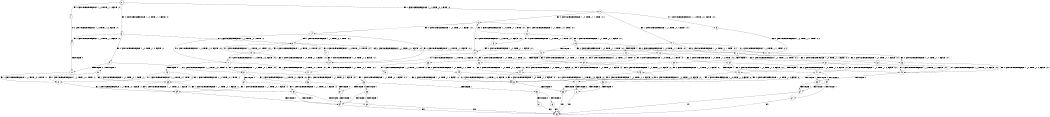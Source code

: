 digraph BCG {
size = "7, 10.5";
center = TRUE;
node [shape = circle];
0 [peripheries = 2];
0 -> 1 [label = "EX !0 !ATOMIC_EXCH_BRANCH (1, +0, TRUE, +1, 1, FALSE) !:0:"];
0 -> 2 [label = "EX !1 !ATOMIC_EXCH_BRANCH (1, +1, TRUE, +0, 1, TRUE) !:0:"];
0 -> 3 [label = "EX !0 !ATOMIC_EXCH_BRANCH (1, +0, TRUE, +1, 1, FALSE) !:0:"];
1 -> 4 [label = "EX !0 !ATOMIC_EXCH_BRANCH (1, +0, TRUE, +1, 2, FALSE) !:0:"];
2 -> 5 [label = "EX !1 !ATOMIC_EXCH_BRANCH (1, +1, TRUE, +0, 1, FALSE) !:0:1:"];
2 -> 6 [label = "EX !0 !ATOMIC_EXCH_BRANCH (1, +0, TRUE, +1, 1, TRUE) !:0:1:"];
2 -> 7 [label = "EX !1 !ATOMIC_EXCH_BRANCH (1, +1, TRUE, +0, 1, FALSE) !:0:1:"];
3 -> 4 [label = "EX !0 !ATOMIC_EXCH_BRANCH (1, +0, TRUE, +1, 2, FALSE) !:0:"];
3 -> 8 [label = "EX !1 !ATOMIC_EXCH_BRANCH (1, +1, TRUE, +0, 1, TRUE) !:0:"];
3 -> 9 [label = "EX !0 !ATOMIC_EXCH_BRANCH (1, +0, TRUE, +1, 2, FALSE) !:0:"];
4 -> 10 [label = "TERMINATE !0"];
5 -> 11 [label = "EX !0 !ATOMIC_EXCH_BRANCH (1, +0, TRUE, +1, 1, TRUE) !:0:1:"];
6 -> 12 [label = "EX !0 !ATOMIC_EXCH_BRANCH (1, +0, TRUE, +1, 1, FALSE) !:0:1:"];
6 -> 13 [label = "EX !1 !ATOMIC_EXCH_BRANCH (1, +1, TRUE, +0, 1, TRUE) !:0:1:"];
6 -> 14 [label = "EX !0 !ATOMIC_EXCH_BRANCH (1, +0, TRUE, +1, 1, FALSE) !:0:1:"];
7 -> 11 [label = "EX !0 !ATOMIC_EXCH_BRANCH (1, +0, TRUE, +1, 1, TRUE) !:0:1:"];
7 -> 15 [label = "TERMINATE !1"];
7 -> 16 [label = "EX !0 !ATOMIC_EXCH_BRANCH (1, +0, TRUE, +1, 1, TRUE) !:0:1:"];
8 -> 17 [label = "EX !0 !ATOMIC_EXCH_BRANCH (1, +0, TRUE, +1, 2, TRUE) !:0:1:"];
8 -> 18 [label = "EX !1 !ATOMIC_EXCH_BRANCH (1, +1, TRUE, +0, 1, FALSE) !:0:1:"];
8 -> 19 [label = "EX !0 !ATOMIC_EXCH_BRANCH (1, +0, TRUE, +1, 2, TRUE) !:0:1:"];
9 -> 10 [label = "TERMINATE !0"];
9 -> 20 [label = "TERMINATE !0"];
9 -> 21 [label = "EX !1 !ATOMIC_EXCH_BRANCH (1, +1, TRUE, +0, 1, TRUE) !:0:"];
10 -> 22 [label = "EX !1 !ATOMIC_EXCH_BRANCH (1, +1, TRUE, +0, 1, TRUE) !:1:"];
11 -> 23 [label = "EX !0 !ATOMIC_EXCH_BRANCH (1, +0, TRUE, +1, 1, FALSE) !:0:1:"];
12 -> 24 [label = "EX !0 !ATOMIC_EXCH_BRANCH (1, +0, TRUE, +1, 2, FALSE) !:0:1:"];
13 -> 25 [label = "EX !0 !ATOMIC_EXCH_BRANCH (1, +0, TRUE, +1, 1, TRUE) !:0:1:"];
13 -> 26 [label = "EX !1 !ATOMIC_EXCH_BRANCH (1, +1, TRUE, +0, 1, FALSE) !:0:1:"];
13 -> 6 [label = "EX !0 !ATOMIC_EXCH_BRANCH (1, +0, TRUE, +1, 1, TRUE) !:0:1:"];
14 -> 24 [label = "EX !0 !ATOMIC_EXCH_BRANCH (1, +0, TRUE, +1, 2, FALSE) !:0:1:"];
14 -> 8 [label = "EX !1 !ATOMIC_EXCH_BRANCH (1, +1, TRUE, +0, 1, TRUE) !:0:1:"];
14 -> 27 [label = "EX !0 !ATOMIC_EXCH_BRANCH (1, +0, TRUE, +1, 2, FALSE) !:0:1:"];
15 -> 28 [label = "EX !0 !ATOMIC_EXCH_BRANCH (1, +0, TRUE, +1, 1, TRUE) !:0:"];
15 -> 29 [label = "EX !0 !ATOMIC_EXCH_BRANCH (1, +0, TRUE, +1, 1, TRUE) !:0:"];
16 -> 23 [label = "EX !0 !ATOMIC_EXCH_BRANCH (1, +0, TRUE, +1, 1, FALSE) !:0:1:"];
16 -> 30 [label = "TERMINATE !1"];
16 -> 31 [label = "EX !0 !ATOMIC_EXCH_BRANCH (1, +0, TRUE, +1, 1, FALSE) !:0:1:"];
17 -> 24 [label = "EX !0 !ATOMIC_EXCH_BRANCH (1, +0, TRUE, +1, 2, FALSE) !:0:1:"];
18 -> 32 [label = "EX !0 !ATOMIC_EXCH_BRANCH (1, +0, TRUE, +1, 2, TRUE) !:0:1:"];
18 -> 33 [label = "TERMINATE !1"];
18 -> 34 [label = "EX !0 !ATOMIC_EXCH_BRANCH (1, +0, TRUE, +1, 2, TRUE) !:0:1:"];
19 -> 24 [label = "EX !0 !ATOMIC_EXCH_BRANCH (1, +0, TRUE, +1, 2, FALSE) !:0:1:"];
19 -> 8 [label = "EX !1 !ATOMIC_EXCH_BRANCH (1, +1, TRUE, +0, 1, TRUE) !:0:1:"];
19 -> 27 [label = "EX !0 !ATOMIC_EXCH_BRANCH (1, +0, TRUE, +1, 2, FALSE) !:0:1:"];
20 -> 22 [label = "EX !1 !ATOMIC_EXCH_BRANCH (1, +1, TRUE, +0, 1, TRUE) !:1:"];
20 -> 35 [label = "EX !1 !ATOMIC_EXCH_BRANCH (1, +1, TRUE, +0, 1, TRUE) !:1:"];
21 -> 36 [label = "EX !1 !ATOMIC_EXCH_BRANCH (1, +1, TRUE, +0, 1, FALSE) !:0:1:"];
21 -> 37 [label = "TERMINATE !0"];
21 -> 38 [label = "EX !1 !ATOMIC_EXCH_BRANCH (1, +1, TRUE, +0, 1, FALSE) !:0:1:"];
22 -> 39 [label = "EX !1 !ATOMIC_EXCH_BRANCH (1, +1, TRUE, +0, 1, FALSE) !:1:"];
23 -> 40 [label = "EX !0 !ATOMIC_EXCH_BRANCH (1, +0, TRUE, +1, 2, FALSE) !:0:1:"];
24 -> 41 [label = "EX !1 !ATOMIC_EXCH_BRANCH (1, +1, TRUE, +0, 1, TRUE) !:0:1:"];
25 -> 12 [label = "EX !0 !ATOMIC_EXCH_BRANCH (1, +0, TRUE, +1, 1, FALSE) !:0:1:"];
26 -> 11 [label = "EX !0 !ATOMIC_EXCH_BRANCH (1, +0, TRUE, +1, 1, TRUE) !:0:1:"];
26 -> 42 [label = "TERMINATE !1"];
26 -> 16 [label = "EX !0 !ATOMIC_EXCH_BRANCH (1, +0, TRUE, +1, 1, TRUE) !:0:1:"];
27 -> 41 [label = "EX !1 !ATOMIC_EXCH_BRANCH (1, +1, TRUE, +0, 1, TRUE) !:0:1:"];
27 -> 43 [label = "TERMINATE !0"];
27 -> 21 [label = "EX !1 !ATOMIC_EXCH_BRANCH (1, +1, TRUE, +0, 1, TRUE) !:0:1:"];
28 -> 44 [label = "EX !0 !ATOMIC_EXCH_BRANCH (1, +0, TRUE, +1, 1, FALSE) !:0:"];
29 -> 44 [label = "EX !0 !ATOMIC_EXCH_BRANCH (1, +0, TRUE, +1, 1, FALSE) !:0:"];
29 -> 45 [label = "EX !0 !ATOMIC_EXCH_BRANCH (1, +0, TRUE, +1, 1, FALSE) !:0:"];
30 -> 44 [label = "EX !0 !ATOMIC_EXCH_BRANCH (1, +0, TRUE, +1, 1, FALSE) !:0:"];
30 -> 45 [label = "EX !0 !ATOMIC_EXCH_BRANCH (1, +0, TRUE, +1, 1, FALSE) !:0:"];
31 -> 40 [label = "EX !0 !ATOMIC_EXCH_BRANCH (1, +0, TRUE, +1, 2, FALSE) !:0:1:"];
31 -> 46 [label = "TERMINATE !1"];
31 -> 47 [label = "EX !0 !ATOMIC_EXCH_BRANCH (1, +0, TRUE, +1, 2, FALSE) !:0:1:"];
32 -> 40 [label = "EX !0 !ATOMIC_EXCH_BRANCH (1, +0, TRUE, +1, 2, FALSE) !:0:1:"];
33 -> 48 [label = "EX !0 !ATOMIC_EXCH_BRANCH (1, +0, TRUE, +1, 2, TRUE) !:0:"];
33 -> 49 [label = "EX !0 !ATOMIC_EXCH_BRANCH (1, +0, TRUE, +1, 2, TRUE) !:0:"];
34 -> 40 [label = "EX !0 !ATOMIC_EXCH_BRANCH (1, +0, TRUE, +1, 2, FALSE) !:0:1:"];
34 -> 46 [label = "TERMINATE !1"];
34 -> 47 [label = "EX !0 !ATOMIC_EXCH_BRANCH (1, +0, TRUE, +1, 2, FALSE) !:0:1:"];
35 -> 39 [label = "EX !1 !ATOMIC_EXCH_BRANCH (1, +1, TRUE, +0, 1, FALSE) !:1:"];
35 -> 50 [label = "EX !1 !ATOMIC_EXCH_BRANCH (1, +1, TRUE, +0, 1, FALSE) !:1:"];
36 -> 51 [label = "TERMINATE !0"];
37 -> 39 [label = "EX !1 !ATOMIC_EXCH_BRANCH (1, +1, TRUE, +0, 1, FALSE) !:1:"];
37 -> 50 [label = "EX !1 !ATOMIC_EXCH_BRANCH (1, +1, TRUE, +0, 1, FALSE) !:1:"];
38 -> 51 [label = "TERMINATE !0"];
38 -> 52 [label = "TERMINATE !1"];
38 -> 53 [label = "TERMINATE !0"];
39 -> 54 [label = "TERMINATE !1"];
40 -> 55 [label = "TERMINATE !0"];
41 -> 36 [label = "EX !1 !ATOMIC_EXCH_BRANCH (1, +1, TRUE, +0, 1, FALSE) !:0:1:"];
42 -> 28 [label = "EX !0 !ATOMIC_EXCH_BRANCH (1, +0, TRUE, +1, 1, TRUE) !:0:"];
42 -> 29 [label = "EX !0 !ATOMIC_EXCH_BRANCH (1, +0, TRUE, +1, 1, TRUE) !:0:"];
43 -> 22 [label = "EX !1 !ATOMIC_EXCH_BRANCH (1, +1, TRUE, +0, 1, TRUE) !:1:"];
43 -> 35 [label = "EX !1 !ATOMIC_EXCH_BRANCH (1, +1, TRUE, +0, 1, TRUE) !:1:"];
44 -> 56 [label = "EX !0 !ATOMIC_EXCH_BRANCH (1, +0, TRUE, +1, 2, FALSE) !:0:"];
45 -> 56 [label = "EX !0 !ATOMIC_EXCH_BRANCH (1, +0, TRUE, +1, 2, FALSE) !:0:"];
45 -> 57 [label = "EX !0 !ATOMIC_EXCH_BRANCH (1, +0, TRUE, +1, 2, FALSE) !:0:"];
46 -> 56 [label = "EX !0 !ATOMIC_EXCH_BRANCH (1, +0, TRUE, +1, 2, FALSE) !:0:"];
46 -> 57 [label = "EX !0 !ATOMIC_EXCH_BRANCH (1, +0, TRUE, +1, 2, FALSE) !:0:"];
47 -> 55 [label = "TERMINATE !0"];
47 -> 58 [label = "TERMINATE !1"];
47 -> 59 [label = "TERMINATE !0"];
48 -> 56 [label = "EX !0 !ATOMIC_EXCH_BRANCH (1, +0, TRUE, +1, 2, FALSE) !:0:"];
49 -> 56 [label = "EX !0 !ATOMIC_EXCH_BRANCH (1, +0, TRUE, +1, 2, FALSE) !:0:"];
49 -> 57 [label = "EX !0 !ATOMIC_EXCH_BRANCH (1, +0, TRUE, +1, 2, FALSE) !:0:"];
50 -> 54 [label = "TERMINATE !1"];
50 -> 60 [label = "TERMINATE !1"];
51 -> 54 [label = "TERMINATE !1"];
52 -> 61 [label = "TERMINATE !0"];
52 -> 62 [label = "TERMINATE !0"];
53 -> 54 [label = "TERMINATE !1"];
53 -> 60 [label = "TERMINATE !1"];
54 -> 63 [label = "exit"];
55 -> 64 [label = "TERMINATE !1"];
56 -> 65 [label = "TERMINATE !0"];
57 -> 65 [label = "TERMINATE !0"];
57 -> 66 [label = "TERMINATE !0"];
58 -> 65 [label = "TERMINATE !0"];
58 -> 66 [label = "TERMINATE !0"];
59 -> 64 [label = "TERMINATE !1"];
59 -> 67 [label = "TERMINATE !1"];
60 -> 63 [label = "exit"];
61 -> 63 [label = "exit"];
62 -> 63 [label = "exit"];
64 -> 63 [label = "exit"];
65 -> 63 [label = "exit"];
66 -> 63 [label = "exit"];
67 -> 63 [label = "exit"];
}

